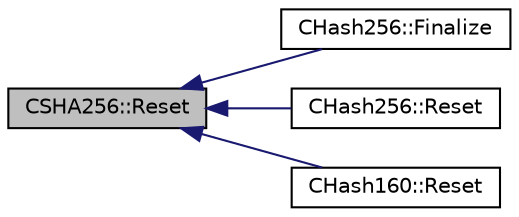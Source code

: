 digraph "CSHA256::Reset"
{
  edge [fontname="Helvetica",fontsize="10",labelfontname="Helvetica",labelfontsize="10"];
  node [fontname="Helvetica",fontsize="10",shape=record];
  rankdir="LR";
  Node10 [label="CSHA256::Reset",height=0.2,width=0.4,color="black", fillcolor="grey75", style="filled", fontcolor="black"];
  Node10 -> Node11 [dir="back",color="midnightblue",fontsize="10",style="solid",fontname="Helvetica"];
  Node11 [label="CHash256::Finalize",height=0.2,width=0.4,color="black", fillcolor="white", style="filled",URL="$d4/dec/class_c_hash256.html#aa8a70c1b7cf24ce7d00240a1131cf4e7"];
  Node10 -> Node12 [dir="back",color="midnightblue",fontsize="10",style="solid",fontname="Helvetica"];
  Node12 [label="CHash256::Reset",height=0.2,width=0.4,color="black", fillcolor="white", style="filled",URL="$d4/dec/class_c_hash256.html#ab25b00e4cda7e209173f2ce90475953d"];
  Node10 -> Node13 [dir="back",color="midnightblue",fontsize="10",style="solid",fontname="Helvetica"];
  Node13 [label="CHash160::Reset",height=0.2,width=0.4,color="black", fillcolor="white", style="filled",URL="$d4/d9c/class_c_hash160.html#a971a8d59073455b1ef0ac0f65e964772"];
}
